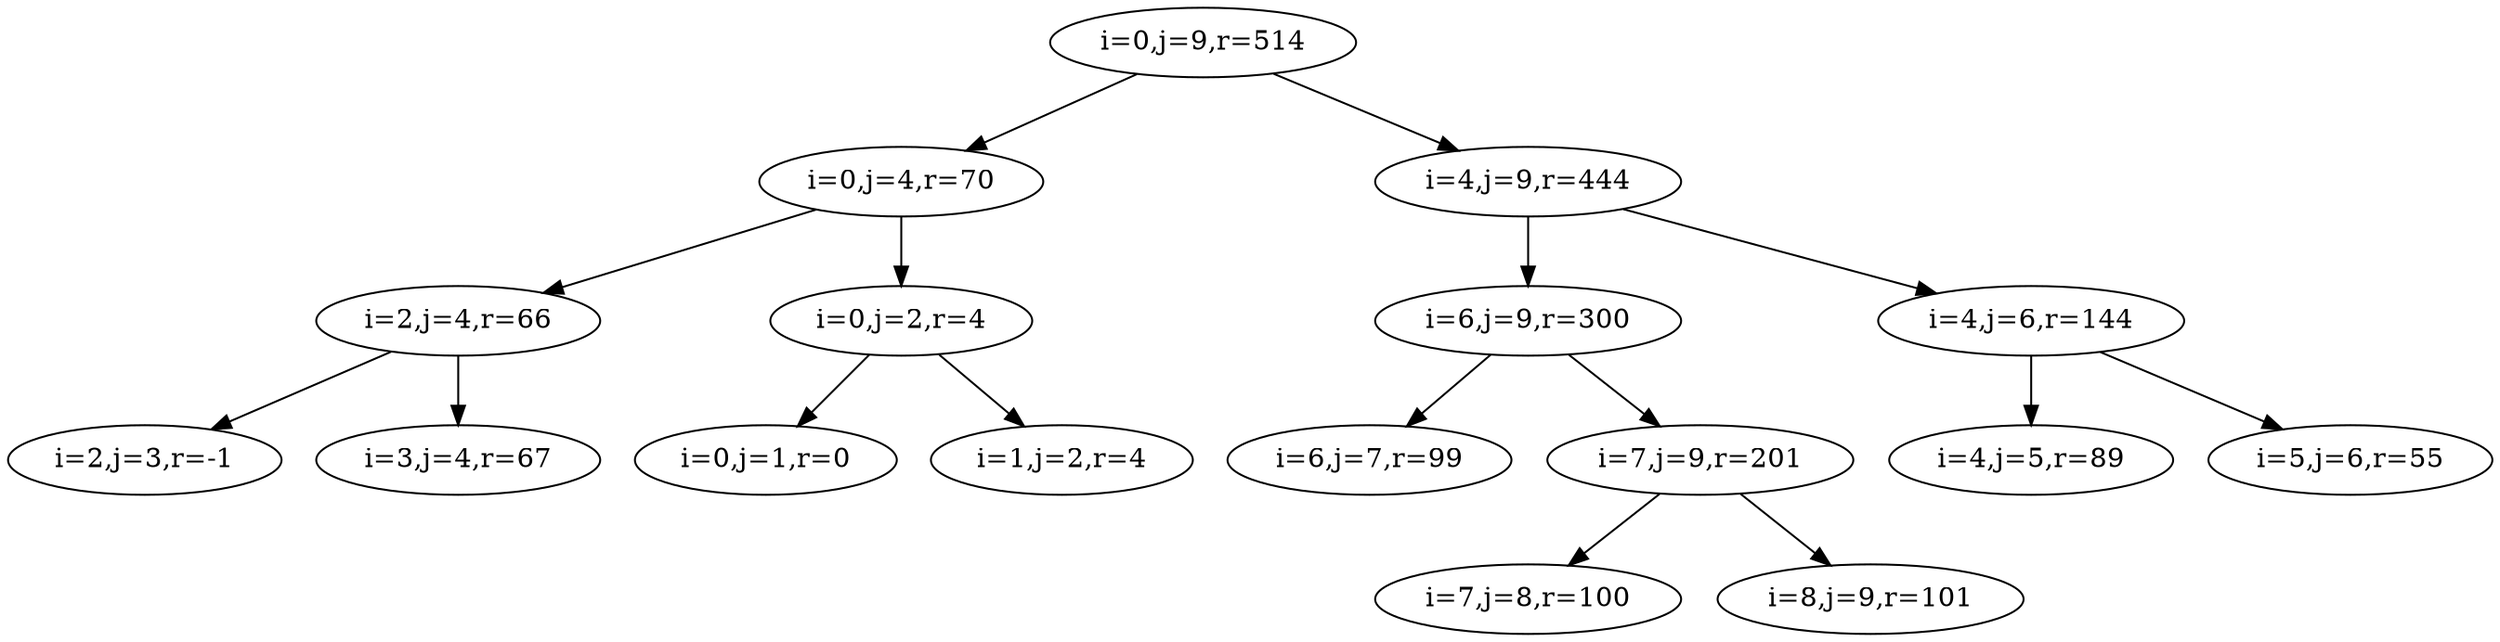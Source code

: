 strict digraph G {
  1 [ label="i=2,j=4,r=66" ];
  2 [ label="i=2,j=3,r=-1" ];
  3 [ label="i=3,j=4,r=67" ];
  4 [ label="i=0,j=2,r=4" ];
  5 [ label="i=0,j=1,r=0" ];
  6 [ label="i=1,j=2,r=4" ];
  7 [ label="i=0,j=4,r=70" ];
  8 [ label="i=6,j=7,r=99" ];
  9 [ label="i=7,j=8,r=100" ];
  10 [ label="i=8,j=9,r=101" ];
  11 [ label="i=7,j=9,r=201" ];
  12 [ label="i=6,j=9,r=300" ];
  13 [ label="i=4,j=6,r=144" ];
  14 [ label="i=4,j=5,r=89" ];
  15 [ label="i=5,j=6,r=55" ];
  16 [ label="i=4,j=9,r=444" ];
  17 [ label="i=0,j=9,r=514" ];
  1 -> 2;
  1 -> 3;
  4 -> 5;
  4 -> 6;
  7 -> 4;
  7 -> 1;
  11 -> 9;
  11 -> 10;
  12 -> 8;
  12 -> 11;
  13 -> 14;
  13 -> 15;
  16 -> 13;
  16 -> 12;
  17 -> 7;
  17 -> 16;
}
